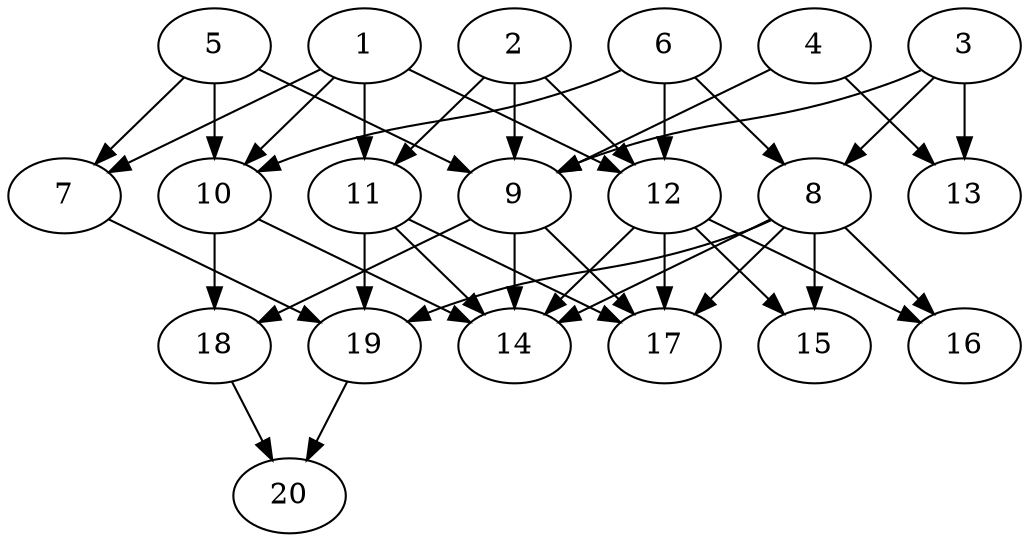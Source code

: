 // DAG automatically generated by daggen at Tue Jul 23 14:29:40 2019
// ./daggen --dot -n 20 --ccr 0.5 --fat 0.7 --regular 0.5 --density 0.7 --mindata 5242880 --maxdata 52428800 
digraph G {
  1 [size="102535168", alpha="0.15", expect_size="51267584"] 
  1 -> 7 [size ="51267584"]
  1 -> 10 [size ="51267584"]
  1 -> 11 [size ="51267584"]
  1 -> 12 [size ="51267584"]
  2 [size="27596800", alpha="0.08", expect_size="13798400"] 
  2 -> 9 [size ="13798400"]
  2 -> 11 [size ="13798400"]
  2 -> 12 [size ="13798400"]
  3 [size="60450816", alpha="0.15", expect_size="30225408"] 
  3 -> 8 [size ="30225408"]
  3 -> 9 [size ="30225408"]
  3 -> 13 [size ="30225408"]
  4 [size="79142912", alpha="0.09", expect_size="39571456"] 
  4 -> 9 [size ="39571456"]
  4 -> 13 [size ="39571456"]
  5 [size="87166976", alpha="0.15", expect_size="43583488"] 
  5 -> 7 [size ="43583488"]
  5 -> 9 [size ="43583488"]
  5 -> 10 [size ="43583488"]
  6 [size="90417152", alpha="0.09", expect_size="45208576"] 
  6 -> 8 [size ="45208576"]
  6 -> 10 [size ="45208576"]
  6 -> 12 [size ="45208576"]
  7 [size="93392896", alpha="0.02", expect_size="46696448"] 
  7 -> 19 [size ="46696448"]
  8 [size="45068288", alpha="0.17", expect_size="22534144"] 
  8 -> 14 [size ="22534144"]
  8 -> 15 [size ="22534144"]
  8 -> 16 [size ="22534144"]
  8 -> 17 [size ="22534144"]
  8 -> 19 [size ="22534144"]
  9 [size="84586496", alpha="0.00", expect_size="42293248"] 
  9 -> 14 [size ="42293248"]
  9 -> 17 [size ="42293248"]
  9 -> 18 [size ="42293248"]
  10 [size="17659904", alpha="0.06", expect_size="8829952"] 
  10 -> 14 [size ="8829952"]
  10 -> 18 [size ="8829952"]
  11 [size="16400384", alpha="0.02", expect_size="8200192"] 
  11 -> 14 [size ="8200192"]
  11 -> 17 [size ="8200192"]
  11 -> 19 [size ="8200192"]
  12 [size="87072768", alpha="0.04", expect_size="43536384"] 
  12 -> 14 [size ="43536384"]
  12 -> 15 [size ="43536384"]
  12 -> 16 [size ="43536384"]
  12 -> 17 [size ="43536384"]
  13 [size="30937088", alpha="0.03", expect_size="15468544"] 
  14 [size="103731200", alpha="0.18", expect_size="51865600"] 
  15 [size="50819072", alpha="0.18", expect_size="25409536"] 
  16 [size="26157056", alpha="0.18", expect_size="13078528"] 
  17 [size="68521984", alpha="0.10", expect_size="34260992"] 
  18 [size="78784512", alpha="0.18", expect_size="39392256"] 
  18 -> 20 [size ="39392256"]
  19 [size="62814208", alpha="0.10", expect_size="31407104"] 
  19 -> 20 [size ="31407104"]
  20 [size="64868352", alpha="0.11", expect_size="32434176"] 
}

